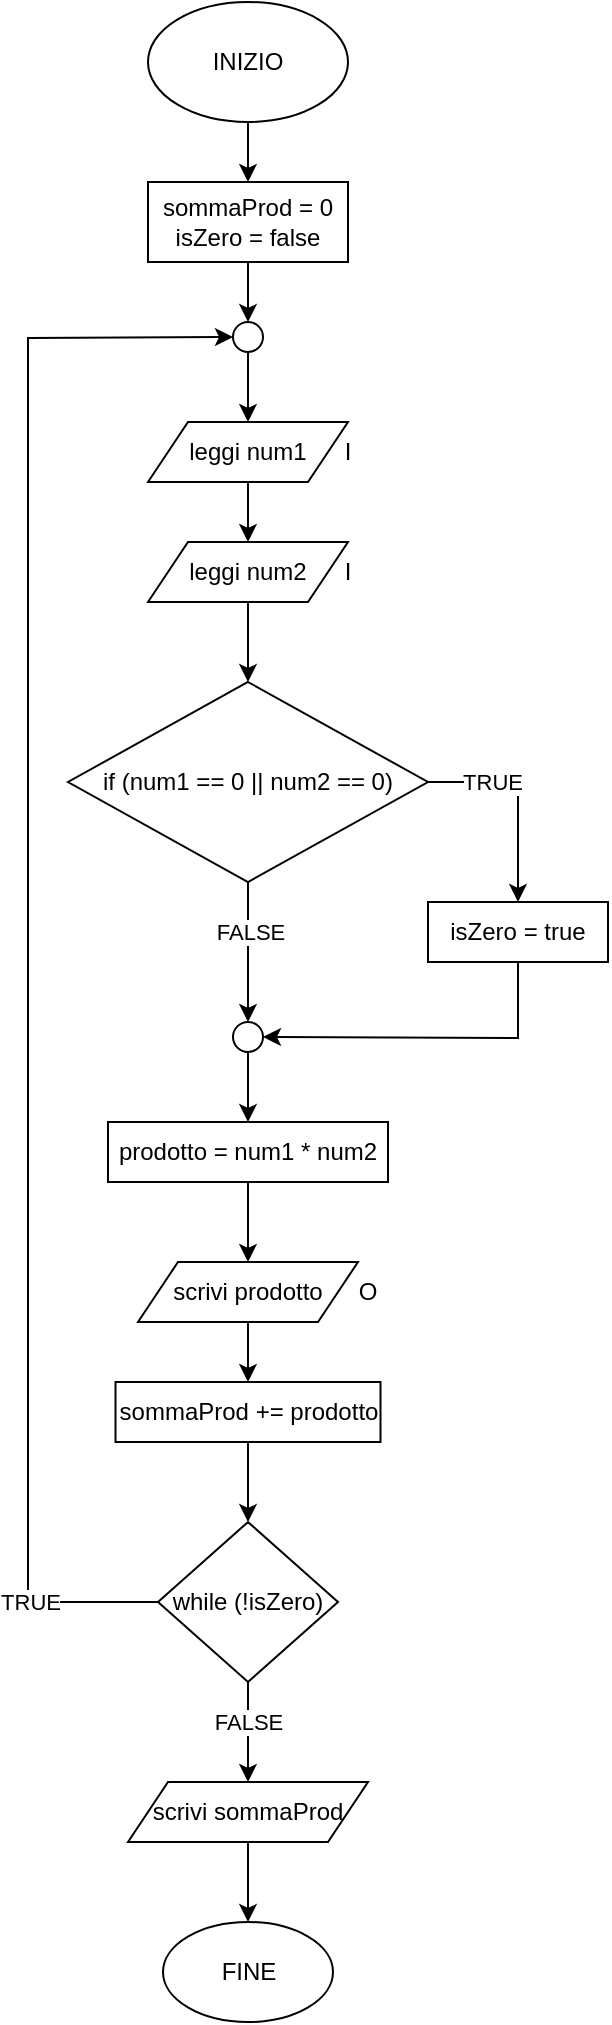 <mxfile version="21.1.2" type="device">
  <diagram id="C5RBs43oDa-KdzZeNtuy" name="Page-1">
    <mxGraphModel dx="712" dy="835" grid="1" gridSize="10" guides="1" tooltips="1" connect="1" arrows="1" fold="1" page="1" pageScale="1" pageWidth="827" pageHeight="1169" math="0" shadow="0">
      <root>
        <mxCell id="WIyWlLk6GJQsqaUBKTNV-0" />
        <mxCell id="WIyWlLk6GJQsqaUBKTNV-1" parent="WIyWlLk6GJQsqaUBKTNV-0" />
        <mxCell id="kG9kLfc9kkj6O-drtszk-0" value="INIZIO" style="ellipse;whiteSpace=wrap;html=1;" vertex="1" parent="WIyWlLk6GJQsqaUBKTNV-1">
          <mxGeometry x="420" y="90" width="100" height="60" as="geometry" />
        </mxCell>
        <mxCell id="kG9kLfc9kkj6O-drtszk-1" value="" style="endArrow=classic;html=1;rounded=0;exitX=0.5;exitY=1;exitDx=0;exitDy=0;entryX=0.5;entryY=0;entryDx=0;entryDy=0;" edge="1" parent="WIyWlLk6GJQsqaUBKTNV-1" source="kG9kLfc9kkj6O-drtszk-0" target="kG9kLfc9kkj6O-drtszk-13">
          <mxGeometry width="50" height="50" relative="1" as="geometry">
            <mxPoint x="370" y="450" as="sourcePoint" />
            <mxPoint x="590" y="190" as="targetPoint" />
          </mxGeometry>
        </mxCell>
        <mxCell id="kG9kLfc9kkj6O-drtszk-2" value="leggi num1&lt;br&gt;" style="shape=parallelogram;perimeter=parallelogramPerimeter;whiteSpace=wrap;html=1;fixedSize=1;" vertex="1" parent="WIyWlLk6GJQsqaUBKTNV-1">
          <mxGeometry x="420" y="300" width="100" height="30" as="geometry" />
        </mxCell>
        <mxCell id="kG9kLfc9kkj6O-drtszk-3" value="leggi num2" style="shape=parallelogram;perimeter=parallelogramPerimeter;whiteSpace=wrap;html=1;fixedSize=1;" vertex="1" parent="WIyWlLk6GJQsqaUBKTNV-1">
          <mxGeometry x="420" y="360" width="100" height="30" as="geometry" />
        </mxCell>
        <mxCell id="kG9kLfc9kkj6O-drtszk-4" value="while (!isZero)" style="rhombus;whiteSpace=wrap;html=1;" vertex="1" parent="WIyWlLk6GJQsqaUBKTNV-1">
          <mxGeometry x="425" y="850" width="90" height="80" as="geometry" />
        </mxCell>
        <mxCell id="kG9kLfc9kkj6O-drtszk-5" value="" style="ellipse;whiteSpace=wrap;html=1;aspect=fixed;" vertex="1" parent="WIyWlLk6GJQsqaUBKTNV-1">
          <mxGeometry x="462.5" y="250" width="15" height="15" as="geometry" />
        </mxCell>
        <mxCell id="kG9kLfc9kkj6O-drtszk-8" value="" style="endArrow=classic;html=1;rounded=0;exitX=0.5;exitY=1;exitDx=0;exitDy=0;entryX=0.5;entryY=0;entryDx=0;entryDy=0;" edge="1" parent="WIyWlLk6GJQsqaUBKTNV-1" source="kG9kLfc9kkj6O-drtszk-5" target="kG9kLfc9kkj6O-drtszk-2">
          <mxGeometry width="50" height="50" relative="1" as="geometry">
            <mxPoint x="370" y="510" as="sourcePoint" />
            <mxPoint x="420" y="460" as="targetPoint" />
          </mxGeometry>
        </mxCell>
        <mxCell id="kG9kLfc9kkj6O-drtszk-9" value="" style="endArrow=classic;html=1;rounded=0;exitX=0.5;exitY=1;exitDx=0;exitDy=0;entryX=0.5;entryY=0;entryDx=0;entryDy=0;" edge="1" parent="WIyWlLk6GJQsqaUBKTNV-1" source="kG9kLfc9kkj6O-drtszk-2" target="kG9kLfc9kkj6O-drtszk-3">
          <mxGeometry width="50" height="50" relative="1" as="geometry">
            <mxPoint x="370" y="510" as="sourcePoint" />
            <mxPoint x="420" y="460" as="targetPoint" />
          </mxGeometry>
        </mxCell>
        <mxCell id="kG9kLfc9kkj6O-drtszk-10" value="if (num1 == 0 || num2 == 0)" style="rhombus;whiteSpace=wrap;html=1;" vertex="1" parent="WIyWlLk6GJQsqaUBKTNV-1">
          <mxGeometry x="380" y="430" width="180" height="100" as="geometry" />
        </mxCell>
        <mxCell id="kG9kLfc9kkj6O-drtszk-11" value="" style="endArrow=classic;html=1;rounded=0;exitX=1;exitY=0.5;exitDx=0;exitDy=0;entryX=0.5;entryY=0;entryDx=0;entryDy=0;" edge="1" parent="WIyWlLk6GJQsqaUBKTNV-1" source="kG9kLfc9kkj6O-drtszk-10" target="kG9kLfc9kkj6O-drtszk-12">
          <mxGeometry width="50" height="50" relative="1" as="geometry">
            <mxPoint x="370" y="540" as="sourcePoint" />
            <mxPoint x="550" y="610" as="targetPoint" />
            <Array as="points">
              <mxPoint x="605" y="480" />
            </Array>
          </mxGeometry>
        </mxCell>
        <mxCell id="kG9kLfc9kkj6O-drtszk-16" value="TRUE" style="edgeLabel;html=1;align=center;verticalAlign=middle;resizable=0;points=[];" vertex="1" connectable="0" parent="kG9kLfc9kkj6O-drtszk-11">
          <mxGeometry x="-0.391" relative="1" as="geometry">
            <mxPoint as="offset" />
          </mxGeometry>
        </mxCell>
        <mxCell id="kG9kLfc9kkj6O-drtszk-12" value="isZero = true" style="rounded=0;whiteSpace=wrap;html=1;" vertex="1" parent="WIyWlLk6GJQsqaUBKTNV-1">
          <mxGeometry x="560" y="540" width="90" height="30" as="geometry" />
        </mxCell>
        <mxCell id="kG9kLfc9kkj6O-drtszk-13" value="sommaProd = 0&lt;br&gt;isZero = false" style="rounded=0;whiteSpace=wrap;html=1;" vertex="1" parent="WIyWlLk6GJQsqaUBKTNV-1">
          <mxGeometry x="420" y="180" width="100" height="40" as="geometry" />
        </mxCell>
        <mxCell id="kG9kLfc9kkj6O-drtszk-14" value="" style="endArrow=classic;html=1;rounded=0;exitX=0.5;exitY=1;exitDx=0;exitDy=0;entryX=0.5;entryY=0;entryDx=0;entryDy=0;" edge="1" parent="WIyWlLk6GJQsqaUBKTNV-1" source="kG9kLfc9kkj6O-drtszk-13" target="kG9kLfc9kkj6O-drtszk-5">
          <mxGeometry width="50" height="50" relative="1" as="geometry">
            <mxPoint x="370" y="530" as="sourcePoint" />
            <mxPoint x="420" y="480" as="targetPoint" />
          </mxGeometry>
        </mxCell>
        <mxCell id="kG9kLfc9kkj6O-drtszk-15" value="" style="endArrow=classic;html=1;rounded=0;exitX=0.5;exitY=1;exitDx=0;exitDy=0;entryX=0.5;entryY=0;entryDx=0;entryDy=0;" edge="1" parent="WIyWlLk6GJQsqaUBKTNV-1" source="kG9kLfc9kkj6O-drtszk-3" target="kG9kLfc9kkj6O-drtszk-10">
          <mxGeometry width="50" height="50" relative="1" as="geometry">
            <mxPoint x="370" y="530" as="sourcePoint" />
            <mxPoint x="420" y="480" as="targetPoint" />
          </mxGeometry>
        </mxCell>
        <mxCell id="kG9kLfc9kkj6O-drtszk-17" value="" style="endArrow=classic;html=1;rounded=0;exitX=0.5;exitY=1;exitDx=0;exitDy=0;entryX=1;entryY=0.5;entryDx=0;entryDy=0;" edge="1" parent="WIyWlLk6GJQsqaUBKTNV-1" source="kG9kLfc9kkj6O-drtszk-12" target="kG9kLfc9kkj6O-drtszk-18">
          <mxGeometry width="50" height="50" relative="1" as="geometry">
            <mxPoint x="370" y="630" as="sourcePoint" />
            <mxPoint x="605" y="710" as="targetPoint" />
            <Array as="points">
              <mxPoint x="605" y="608" />
            </Array>
          </mxGeometry>
        </mxCell>
        <mxCell id="kG9kLfc9kkj6O-drtszk-18" value="" style="ellipse;whiteSpace=wrap;html=1;aspect=fixed;" vertex="1" parent="WIyWlLk6GJQsqaUBKTNV-1">
          <mxGeometry x="462.5" y="600" width="15" height="15" as="geometry" />
        </mxCell>
        <mxCell id="kG9kLfc9kkj6O-drtszk-19" value="" style="endArrow=classic;html=1;rounded=0;exitX=0.5;exitY=1;exitDx=0;exitDy=0;entryX=0.5;entryY=0;entryDx=0;entryDy=0;" edge="1" parent="WIyWlLk6GJQsqaUBKTNV-1" source="kG9kLfc9kkj6O-drtszk-10" target="kG9kLfc9kkj6O-drtszk-18">
          <mxGeometry width="50" height="50" relative="1" as="geometry">
            <mxPoint x="370" y="630" as="sourcePoint" />
            <mxPoint x="420" y="580" as="targetPoint" />
          </mxGeometry>
        </mxCell>
        <mxCell id="kG9kLfc9kkj6O-drtszk-20" value="FALSE" style="edgeLabel;html=1;align=center;verticalAlign=middle;resizable=0;points=[];" vertex="1" connectable="0" parent="kG9kLfc9kkj6O-drtszk-19">
          <mxGeometry x="-0.287" y="1" relative="1" as="geometry">
            <mxPoint as="offset" />
          </mxGeometry>
        </mxCell>
        <mxCell id="kG9kLfc9kkj6O-drtszk-21" value="" style="endArrow=classic;html=1;rounded=0;exitX=0.5;exitY=1;exitDx=0;exitDy=0;entryX=0.5;entryY=0;entryDx=0;entryDy=0;" edge="1" parent="WIyWlLk6GJQsqaUBKTNV-1" source="kG9kLfc9kkj6O-drtszk-18" target="kG9kLfc9kkj6O-drtszk-26">
          <mxGeometry width="50" height="50" relative="1" as="geometry">
            <mxPoint x="370" y="630" as="sourcePoint" />
            <mxPoint x="510" y="660" as="targetPoint" />
          </mxGeometry>
        </mxCell>
        <mxCell id="kG9kLfc9kkj6O-drtszk-22" value="" style="endArrow=classic;html=1;rounded=0;exitX=0;exitY=0.5;exitDx=0;exitDy=0;entryX=0;entryY=0.5;entryDx=0;entryDy=0;" edge="1" parent="WIyWlLk6GJQsqaUBKTNV-1" source="kG9kLfc9kkj6O-drtszk-4" target="kG9kLfc9kkj6O-drtszk-5">
          <mxGeometry width="50" height="50" relative="1" as="geometry">
            <mxPoint x="370" y="630" as="sourcePoint" />
            <mxPoint x="360" y="250" as="targetPoint" />
            <Array as="points">
              <mxPoint x="360" y="890" />
              <mxPoint x="360" y="258" />
            </Array>
          </mxGeometry>
        </mxCell>
        <mxCell id="kG9kLfc9kkj6O-drtszk-23" value="TRUE" style="edgeLabel;html=1;align=center;verticalAlign=middle;resizable=0;points=[];" vertex="1" connectable="0" parent="kG9kLfc9kkj6O-drtszk-22">
          <mxGeometry x="-0.837" y="-1" relative="1" as="geometry">
            <mxPoint as="offset" />
          </mxGeometry>
        </mxCell>
        <mxCell id="kG9kLfc9kkj6O-drtszk-24" value="" style="endArrow=classic;html=1;rounded=0;exitX=0.5;exitY=1;exitDx=0;exitDy=0;entryX=0.5;entryY=0;entryDx=0;entryDy=0;" edge="1" parent="WIyWlLk6GJQsqaUBKTNV-1" source="kG9kLfc9kkj6O-drtszk-4" target="kG9kLfc9kkj6O-drtszk-35">
          <mxGeometry width="50" height="50" relative="1" as="geometry">
            <mxPoint x="370" y="530" as="sourcePoint" />
            <mxPoint x="560" y="950" as="targetPoint" />
            <Array as="points">
              <mxPoint x="470" y="940" />
            </Array>
          </mxGeometry>
        </mxCell>
        <mxCell id="kG9kLfc9kkj6O-drtszk-36" value="FALSE" style="edgeLabel;html=1;align=center;verticalAlign=middle;resizable=0;points=[];" vertex="1" connectable="0" parent="kG9kLfc9kkj6O-drtszk-24">
          <mxGeometry x="-0.2" relative="1" as="geometry">
            <mxPoint as="offset" />
          </mxGeometry>
        </mxCell>
        <mxCell id="kG9kLfc9kkj6O-drtszk-26" value="prodotto = num1 * num2" style="rounded=0;whiteSpace=wrap;html=1;" vertex="1" parent="WIyWlLk6GJQsqaUBKTNV-1">
          <mxGeometry x="400" y="650" width="140" height="30" as="geometry" />
        </mxCell>
        <mxCell id="kG9kLfc9kkj6O-drtszk-27" value="scrivi prodotto" style="shape=parallelogram;perimeter=parallelogramPerimeter;whiteSpace=wrap;html=1;fixedSize=1;" vertex="1" parent="WIyWlLk6GJQsqaUBKTNV-1">
          <mxGeometry x="415" y="720" width="110" height="30" as="geometry" />
        </mxCell>
        <mxCell id="kG9kLfc9kkj6O-drtszk-28" value="" style="endArrow=classic;html=1;rounded=0;exitX=0.5;exitY=1;exitDx=0;exitDy=0;entryX=0.5;entryY=0;entryDx=0;entryDy=0;" edge="1" parent="WIyWlLk6GJQsqaUBKTNV-1" source="kG9kLfc9kkj6O-drtszk-26" target="kG9kLfc9kkj6O-drtszk-27">
          <mxGeometry width="50" height="50" relative="1" as="geometry">
            <mxPoint x="370" y="630" as="sourcePoint" />
            <mxPoint x="420" y="580" as="targetPoint" />
          </mxGeometry>
        </mxCell>
        <mxCell id="kG9kLfc9kkj6O-drtszk-29" value="O" style="text;html=1;strokeColor=none;fillColor=none;align=center;verticalAlign=middle;whiteSpace=wrap;rounded=0;" vertex="1" parent="WIyWlLk6GJQsqaUBKTNV-1">
          <mxGeometry x="500" y="720" width="60" height="30" as="geometry" />
        </mxCell>
        <mxCell id="kG9kLfc9kkj6O-drtszk-30" value="I" style="text;html=1;strokeColor=none;fillColor=none;align=center;verticalAlign=middle;whiteSpace=wrap;rounded=0;" vertex="1" parent="WIyWlLk6GJQsqaUBKTNV-1">
          <mxGeometry x="490" y="300" width="60" height="30" as="geometry" />
        </mxCell>
        <mxCell id="kG9kLfc9kkj6O-drtszk-31" value="I" style="text;html=1;strokeColor=none;fillColor=none;align=center;verticalAlign=middle;whiteSpace=wrap;rounded=0;" vertex="1" parent="WIyWlLk6GJQsqaUBKTNV-1">
          <mxGeometry x="490" y="360" width="60" height="30" as="geometry" />
        </mxCell>
        <mxCell id="kG9kLfc9kkj6O-drtszk-32" value="sommaProd += prodotto" style="rounded=0;whiteSpace=wrap;html=1;" vertex="1" parent="WIyWlLk6GJQsqaUBKTNV-1">
          <mxGeometry x="403.75" y="780" width="132.5" height="30" as="geometry" />
        </mxCell>
        <mxCell id="kG9kLfc9kkj6O-drtszk-33" value="" style="endArrow=classic;html=1;rounded=0;exitX=0.5;exitY=1;exitDx=0;exitDy=0;entryX=0.5;entryY=0;entryDx=0;entryDy=0;" edge="1" parent="WIyWlLk6GJQsqaUBKTNV-1" source="kG9kLfc9kkj6O-drtszk-27" target="kG9kLfc9kkj6O-drtszk-32">
          <mxGeometry width="50" height="50" relative="1" as="geometry">
            <mxPoint x="370" y="720" as="sourcePoint" />
            <mxPoint x="420" y="670" as="targetPoint" />
          </mxGeometry>
        </mxCell>
        <mxCell id="kG9kLfc9kkj6O-drtszk-34" value="" style="endArrow=classic;html=1;rounded=0;exitX=0.5;exitY=1;exitDx=0;exitDy=0;entryX=0.5;entryY=0;entryDx=0;entryDy=0;" edge="1" parent="WIyWlLk6GJQsqaUBKTNV-1" source="kG9kLfc9kkj6O-drtszk-32" target="kG9kLfc9kkj6O-drtszk-4">
          <mxGeometry width="50" height="50" relative="1" as="geometry">
            <mxPoint x="370" y="820" as="sourcePoint" />
            <mxPoint x="420" y="770" as="targetPoint" />
          </mxGeometry>
        </mxCell>
        <mxCell id="kG9kLfc9kkj6O-drtszk-35" value="scrivi sommaProd" style="shape=parallelogram;perimeter=parallelogramPerimeter;whiteSpace=wrap;html=1;fixedSize=1;" vertex="1" parent="WIyWlLk6GJQsqaUBKTNV-1">
          <mxGeometry x="410" y="980" width="120" height="30" as="geometry" />
        </mxCell>
        <mxCell id="kG9kLfc9kkj6O-drtszk-37" value="FINE" style="ellipse;whiteSpace=wrap;html=1;" vertex="1" parent="WIyWlLk6GJQsqaUBKTNV-1">
          <mxGeometry x="427.5" y="1050" width="85" height="50" as="geometry" />
        </mxCell>
        <mxCell id="kG9kLfc9kkj6O-drtszk-38" value="" style="endArrow=classic;html=1;rounded=0;exitX=0.5;exitY=1;exitDx=0;exitDy=0;entryX=0.5;entryY=0;entryDx=0;entryDy=0;" edge="1" parent="WIyWlLk6GJQsqaUBKTNV-1" source="kG9kLfc9kkj6O-drtszk-35" target="kG9kLfc9kkj6O-drtszk-37">
          <mxGeometry width="50" height="50" relative="1" as="geometry">
            <mxPoint x="370" y="920" as="sourcePoint" />
            <mxPoint x="420" y="870" as="targetPoint" />
          </mxGeometry>
        </mxCell>
      </root>
    </mxGraphModel>
  </diagram>
</mxfile>
